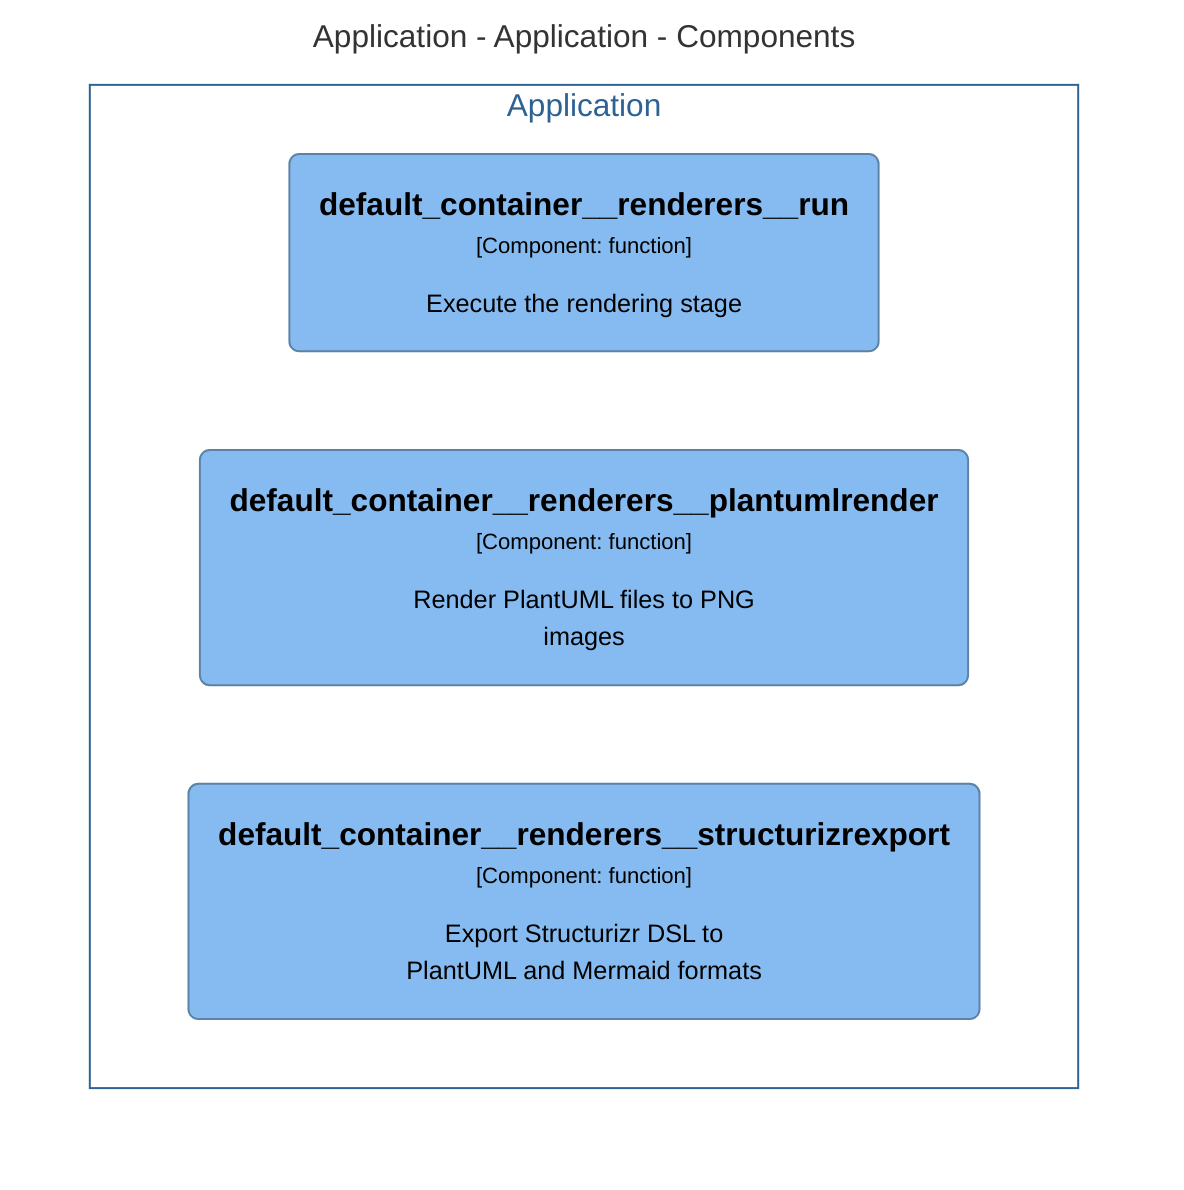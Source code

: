 graph TB
  linkStyle default fill:#ffffff

  subgraph diagram ["Application - Application - Components"]
    style diagram fill:#ffffff,stroke:#ffffff

    subgraph 8 ["Application"]
      style 8 fill:#ffffff,stroke:#2e6295,color:#2e6295

      33("<div style='font-weight: bold'>default_container__renderers__run</div><div style='font-size: 70%; margin-top: 0px'>[Component: function]</div><div style='font-size: 80%; margin-top:10px'>Execute the rendering stage</div>")
      style 33 fill:#85bbf0,stroke:#5d82a8,color:#000000
      96("<div style='font-weight: bold'>default_container__renderers__plantumlrender</div><div style='font-size: 70%; margin-top: 0px'>[Component: function]</div><div style='font-size: 80%; margin-top:10px'>Render PlantUML files to PNG<br />images</div>")
      style 96 fill:#85bbf0,stroke:#5d82a8,color:#000000
      97("<div style='font-weight: bold'>default_container__renderers__structurizrexport</div><div style='font-size: 70%; margin-top: 0px'>[Component: function]</div><div style='font-size: 80%; margin-top:10px'>Export Structurizr DSL to<br />PlantUML and Mermaid formats</div>")
      style 97 fill:#85bbf0,stroke:#5d82a8,color:#000000
    end

  end